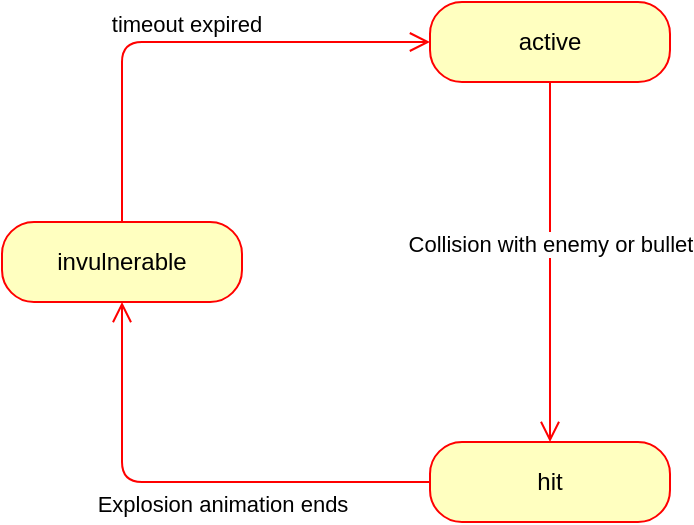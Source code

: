 <mxfile version="14.6.0" type="device"><diagram id="agddAIa_TVRNyR_AdK_M" name="Page-1"><mxGraphModel dx="1422" dy="735" grid="1" gridSize="10" guides="1" tooltips="1" connect="1" arrows="1" fold="1" page="1" pageScale="1" pageWidth="827" pageHeight="1169" math="0" shadow="0"><root><mxCell id="0"/><mxCell id="1" parent="0"/><mxCell id="BoVWfjzgONtc8jKF7qSf-1" value="active" style="rounded=1;whiteSpace=wrap;html=1;arcSize=40;fontColor=#000000;fillColor=#ffffc0;strokeColor=#ff0000;" vertex="1" parent="1"><mxGeometry x="354" y="90" width="120" height="40" as="geometry"/></mxCell><mxCell id="BoVWfjzgONtc8jKF7qSf-2" value="Collision with enemy or bullet" style="edgeStyle=orthogonalEdgeStyle;html=1;verticalAlign=bottom;endArrow=open;endSize=8;strokeColor=#ff0000;" edge="1" source="BoVWfjzgONtc8jKF7qSf-1" parent="1" target="BoVWfjzgONtc8jKF7qSf-3"><mxGeometry relative="1" as="geometry"><mxPoint x="440" y="230" as="targetPoint"/></mxGeometry></mxCell><mxCell id="BoVWfjzgONtc8jKF7qSf-3" value="hit" style="rounded=1;whiteSpace=wrap;html=1;arcSize=40;fontColor=#000000;fillColor=#ffffc0;strokeColor=#ff0000;" vertex="1" parent="1"><mxGeometry x="354" y="310" width="120" height="40" as="geometry"/></mxCell><mxCell id="BoVWfjzgONtc8jKF7qSf-4" value="invulnerable" style="rounded=1;whiteSpace=wrap;html=1;arcSize=40;fontColor=#000000;fillColor=#ffffc0;strokeColor=#ff0000;" vertex="1" parent="1"><mxGeometry x="140" y="200" width="120" height="40" as="geometry"/></mxCell><mxCell id="BoVWfjzgONtc8jKF7qSf-7" value="Explosion animation ends" style="edgeStyle=orthogonalEdgeStyle;html=1;verticalAlign=bottom;endArrow=open;endSize=8;strokeColor=#ff0000;exitX=0;exitY=0.5;exitDx=0;exitDy=0;entryX=0.5;entryY=1;entryDx=0;entryDy=0;" edge="1" parent="1" source="BoVWfjzgONtc8jKF7qSf-3" target="BoVWfjzgONtc8jKF7qSf-4"><mxGeometry x="-0.147" y="20" relative="1" as="geometry"><mxPoint x="414" y="550" as="targetPoint"/><mxPoint x="414" y="370" as="sourcePoint"/><mxPoint as="offset"/></mxGeometry></mxCell><mxCell id="BoVWfjzgONtc8jKF7qSf-8" value="timeout expired" style="edgeStyle=orthogonalEdgeStyle;html=1;verticalAlign=bottom;endArrow=open;endSize=8;strokeColor=#ff0000;exitX=0.5;exitY=0;exitDx=0;exitDy=0;entryX=0;entryY=0.5;entryDx=0;entryDy=0;" edge="1" parent="1" source="BoVWfjzgONtc8jKF7qSf-4" target="BoVWfjzgONtc8jKF7qSf-1"><mxGeometry relative="1" as="geometry"><mxPoint x="100" y="65" as="targetPoint"/><mxPoint x="254" y="155" as="sourcePoint"/></mxGeometry></mxCell></root></mxGraphModel></diagram></mxfile>